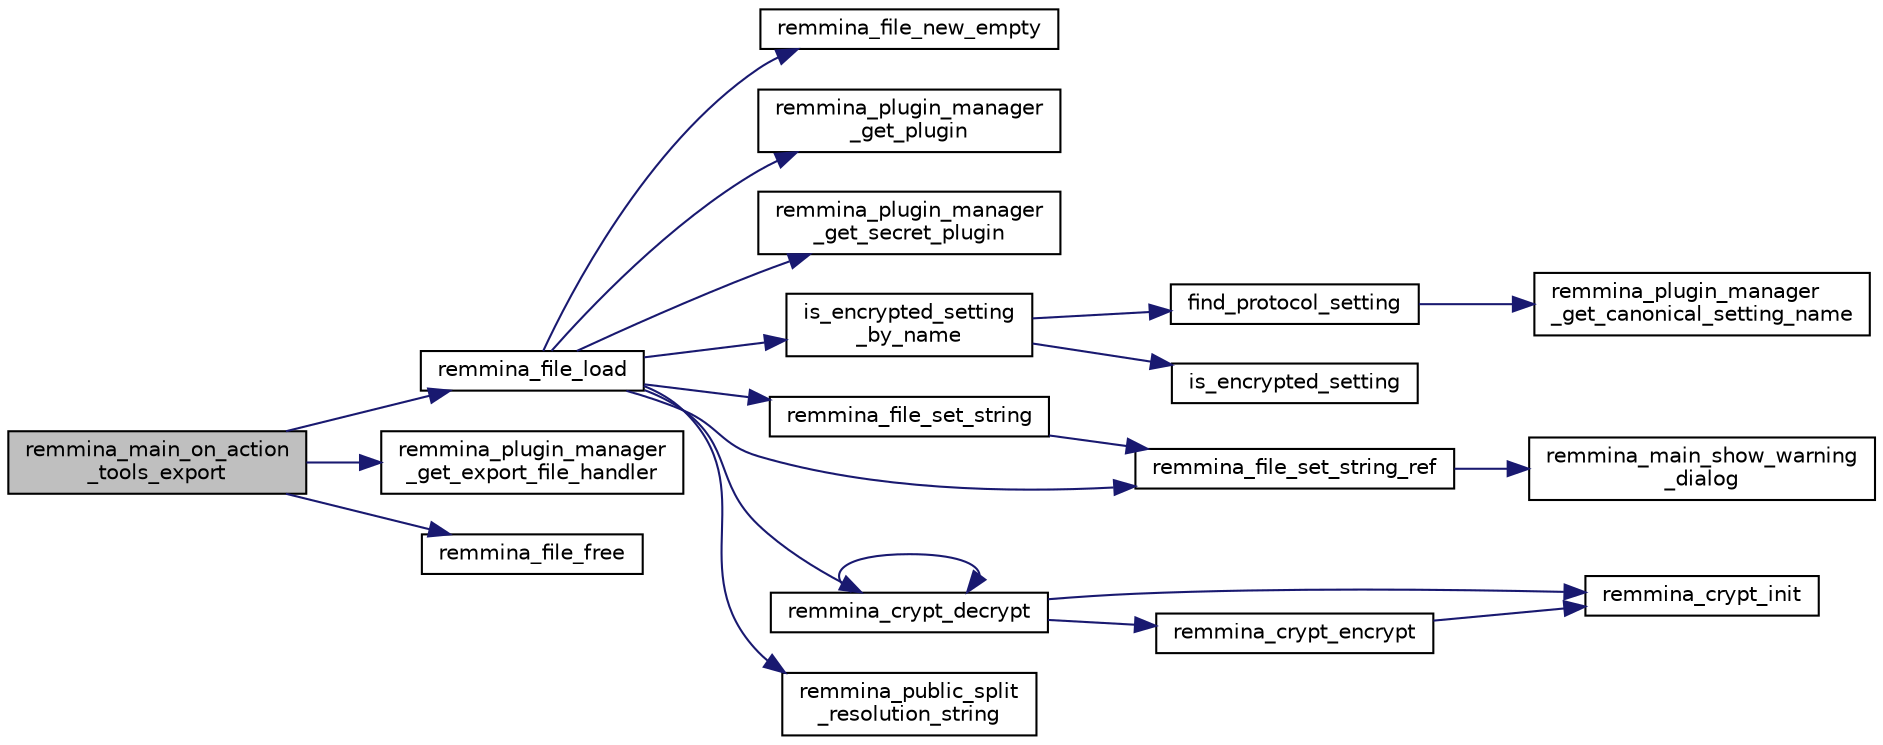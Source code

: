 digraph "remmina_main_on_action_tools_export"
{
  edge [fontname="Helvetica",fontsize="10",labelfontname="Helvetica",labelfontsize="10"];
  node [fontname="Helvetica",fontsize="10",shape=record];
  rankdir="LR";
  Node4665 [label="remmina_main_on_action\l_tools_export",height=0.2,width=0.4,color="black", fillcolor="grey75", style="filled", fontcolor="black"];
  Node4665 -> Node4666 [color="midnightblue",fontsize="10",style="solid",fontname="Helvetica"];
  Node4666 [label="remmina_file_load",height=0.2,width=0.4,color="black", fillcolor="white", style="filled",URL="$remmina__file_8c.html#ac1cc2d7f827f7d64c7fd3edf10e9383e"];
  Node4666 -> Node4667 [color="midnightblue",fontsize="10",style="solid",fontname="Helvetica"];
  Node4667 [label="remmina_file_new_empty",height=0.2,width=0.4,color="black", fillcolor="white", style="filled",URL="$remmina__file_8c.html#adab087b7139756f029020a87a5438cfa"];
  Node4666 -> Node4668 [color="midnightblue",fontsize="10",style="solid",fontname="Helvetica"];
  Node4668 [label="remmina_plugin_manager\l_get_plugin",height=0.2,width=0.4,color="black", fillcolor="white", style="filled",URL="$remmina__plugin__manager_8c.html#a3872c8656a8a3d5147bcc603471c1932"];
  Node4666 -> Node4669 [color="midnightblue",fontsize="10",style="solid",fontname="Helvetica"];
  Node4669 [label="remmina_plugin_manager\l_get_secret_plugin",height=0.2,width=0.4,color="black", fillcolor="white", style="filled",URL="$remmina__plugin__manager_8c.html#ad380a98f6624aa8c830015c8b428b7b4"];
  Node4666 -> Node4670 [color="midnightblue",fontsize="10",style="solid",fontname="Helvetica"];
  Node4670 [label="is_encrypted_setting\l_by_name",height=0.2,width=0.4,color="black", fillcolor="white", style="filled",URL="$remmina__file_8c.html#a72580559fa04082418a993fec4c77281"];
  Node4670 -> Node4671 [color="midnightblue",fontsize="10",style="solid",fontname="Helvetica"];
  Node4671 [label="find_protocol_setting",height=0.2,width=0.4,color="black", fillcolor="white", style="filled",URL="$remmina__file_8c.html#acc88ee6f5ba73bf9c3b05ab9368c952f"];
  Node4671 -> Node4672 [color="midnightblue",fontsize="10",style="solid",fontname="Helvetica"];
  Node4672 [label="remmina_plugin_manager\l_get_canonical_setting_name",height=0.2,width=0.4,color="black", fillcolor="white", style="filled",URL="$remmina__plugin__manager_8c.html#af60b8edfa50563ae4c7593efc3deed55"];
  Node4670 -> Node4673 [color="midnightblue",fontsize="10",style="solid",fontname="Helvetica"];
  Node4673 [label="is_encrypted_setting",height=0.2,width=0.4,color="black", fillcolor="white", style="filled",URL="$remmina__file_8c.html#a29920ae737817d3f6c673bacbbf11ca1"];
  Node4666 -> Node4674 [color="midnightblue",fontsize="10",style="solid",fontname="Helvetica"];
  Node4674 [label="remmina_file_set_string",height=0.2,width=0.4,color="black", fillcolor="white", style="filled",URL="$remmina__file_8c.html#a85ca1ca2d0bf9ef29e490c6f4527a954"];
  Node4674 -> Node4675 [color="midnightblue",fontsize="10",style="solid",fontname="Helvetica"];
  Node4675 [label="remmina_file_set_string_ref",height=0.2,width=0.4,color="black", fillcolor="white", style="filled",URL="$remmina__file_8c.html#a74951c1067a1a5e1341f5e1c1206dec6"];
  Node4675 -> Node4676 [color="midnightblue",fontsize="10",style="solid",fontname="Helvetica"];
  Node4676 [label="remmina_main_show_warning\l_dialog",height=0.2,width=0.4,color="black", fillcolor="white", style="filled",URL="$remmina__main_8c.html#ad99b9c0bf2fa8c166a8b4a09e06ffdf7"];
  Node4666 -> Node4675 [color="midnightblue",fontsize="10",style="solid",fontname="Helvetica"];
  Node4666 -> Node4677 [color="midnightblue",fontsize="10",style="solid",fontname="Helvetica"];
  Node4677 [label="remmina_crypt_decrypt",height=0.2,width=0.4,color="black", fillcolor="white", style="filled",URL="$remmina__crypt_8c.html#a3fe2fa245d401146adf02a3a8f996ab9"];
  Node4677 -> Node4678 [color="midnightblue",fontsize="10",style="solid",fontname="Helvetica"];
  Node4678 [label="remmina_crypt_init",height=0.2,width=0.4,color="black", fillcolor="white", style="filled",URL="$remmina__crypt_8c.html#ae097c169aefdd5d83a57fc1bde511171"];
  Node4677 -> Node4679 [color="midnightblue",fontsize="10",style="solid",fontname="Helvetica"];
  Node4679 [label="remmina_crypt_encrypt",height=0.2,width=0.4,color="black", fillcolor="white", style="filled",URL="$remmina__crypt_8c.html#aa02cf0fed3eb68d6a89815c3ba3bf7b1"];
  Node4679 -> Node4678 [color="midnightblue",fontsize="10",style="solid",fontname="Helvetica"];
  Node4677 -> Node4677 [color="midnightblue",fontsize="10",style="solid",fontname="Helvetica"];
  Node4666 -> Node4680 [color="midnightblue",fontsize="10",style="solid",fontname="Helvetica"];
  Node4680 [label="remmina_public_split\l_resolution_string",height=0.2,width=0.4,color="black", fillcolor="white", style="filled",URL="$remmina__public_8c.html#aaf3fdb980c24cd06965b85ebcdd79173"];
  Node4665 -> Node4681 [color="midnightblue",fontsize="10",style="solid",fontname="Helvetica"];
  Node4681 [label="remmina_plugin_manager\l_get_export_file_handler",height=0.2,width=0.4,color="black", fillcolor="white", style="filled",URL="$remmina__plugin__manager_8c.html#afce14b101da527ada9b44a4503e91e07"];
  Node4665 -> Node4682 [color="midnightblue",fontsize="10",style="solid",fontname="Helvetica"];
  Node4682 [label="remmina_file_free",height=0.2,width=0.4,color="black", fillcolor="white", style="filled",URL="$remmina__file_8c.html#abd2f06bf0a5ddcf7156e5ef7d0c8d4d7"];
}
